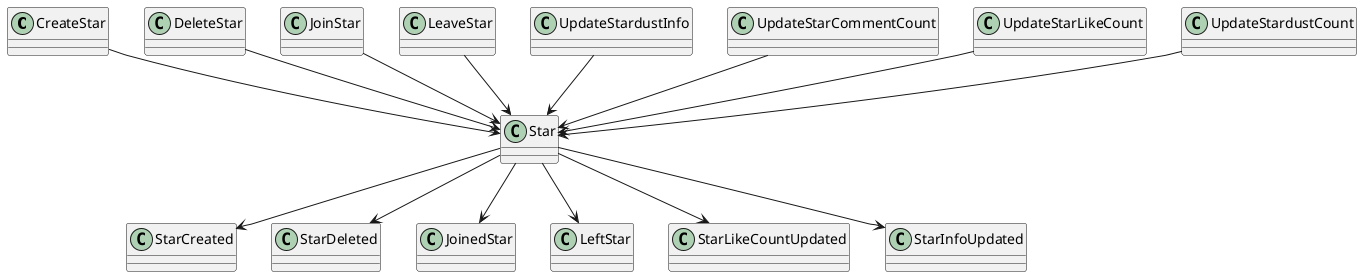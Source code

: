 @startuml
CreateStar                      -down-> Star
DeleteStar                      -down-> Star
JoinStar                        -down-> Star
LeaveStar                       -down-> Star
UpdateStardustInfo              -down-> Star
UpdateStarCommentCount          -down-> Star
UpdateStarLikeCount             -down-> Star
UpdateStardustCount             -down-> Star

Star -down-> StarCreated
Star -down-> StarDeleted
Star -down-> JoinedStar
Star -down-> LeftStar
Star -down-> StarLikeCountUpdated
Star -down-> StarInfoUpdated

@enduml

